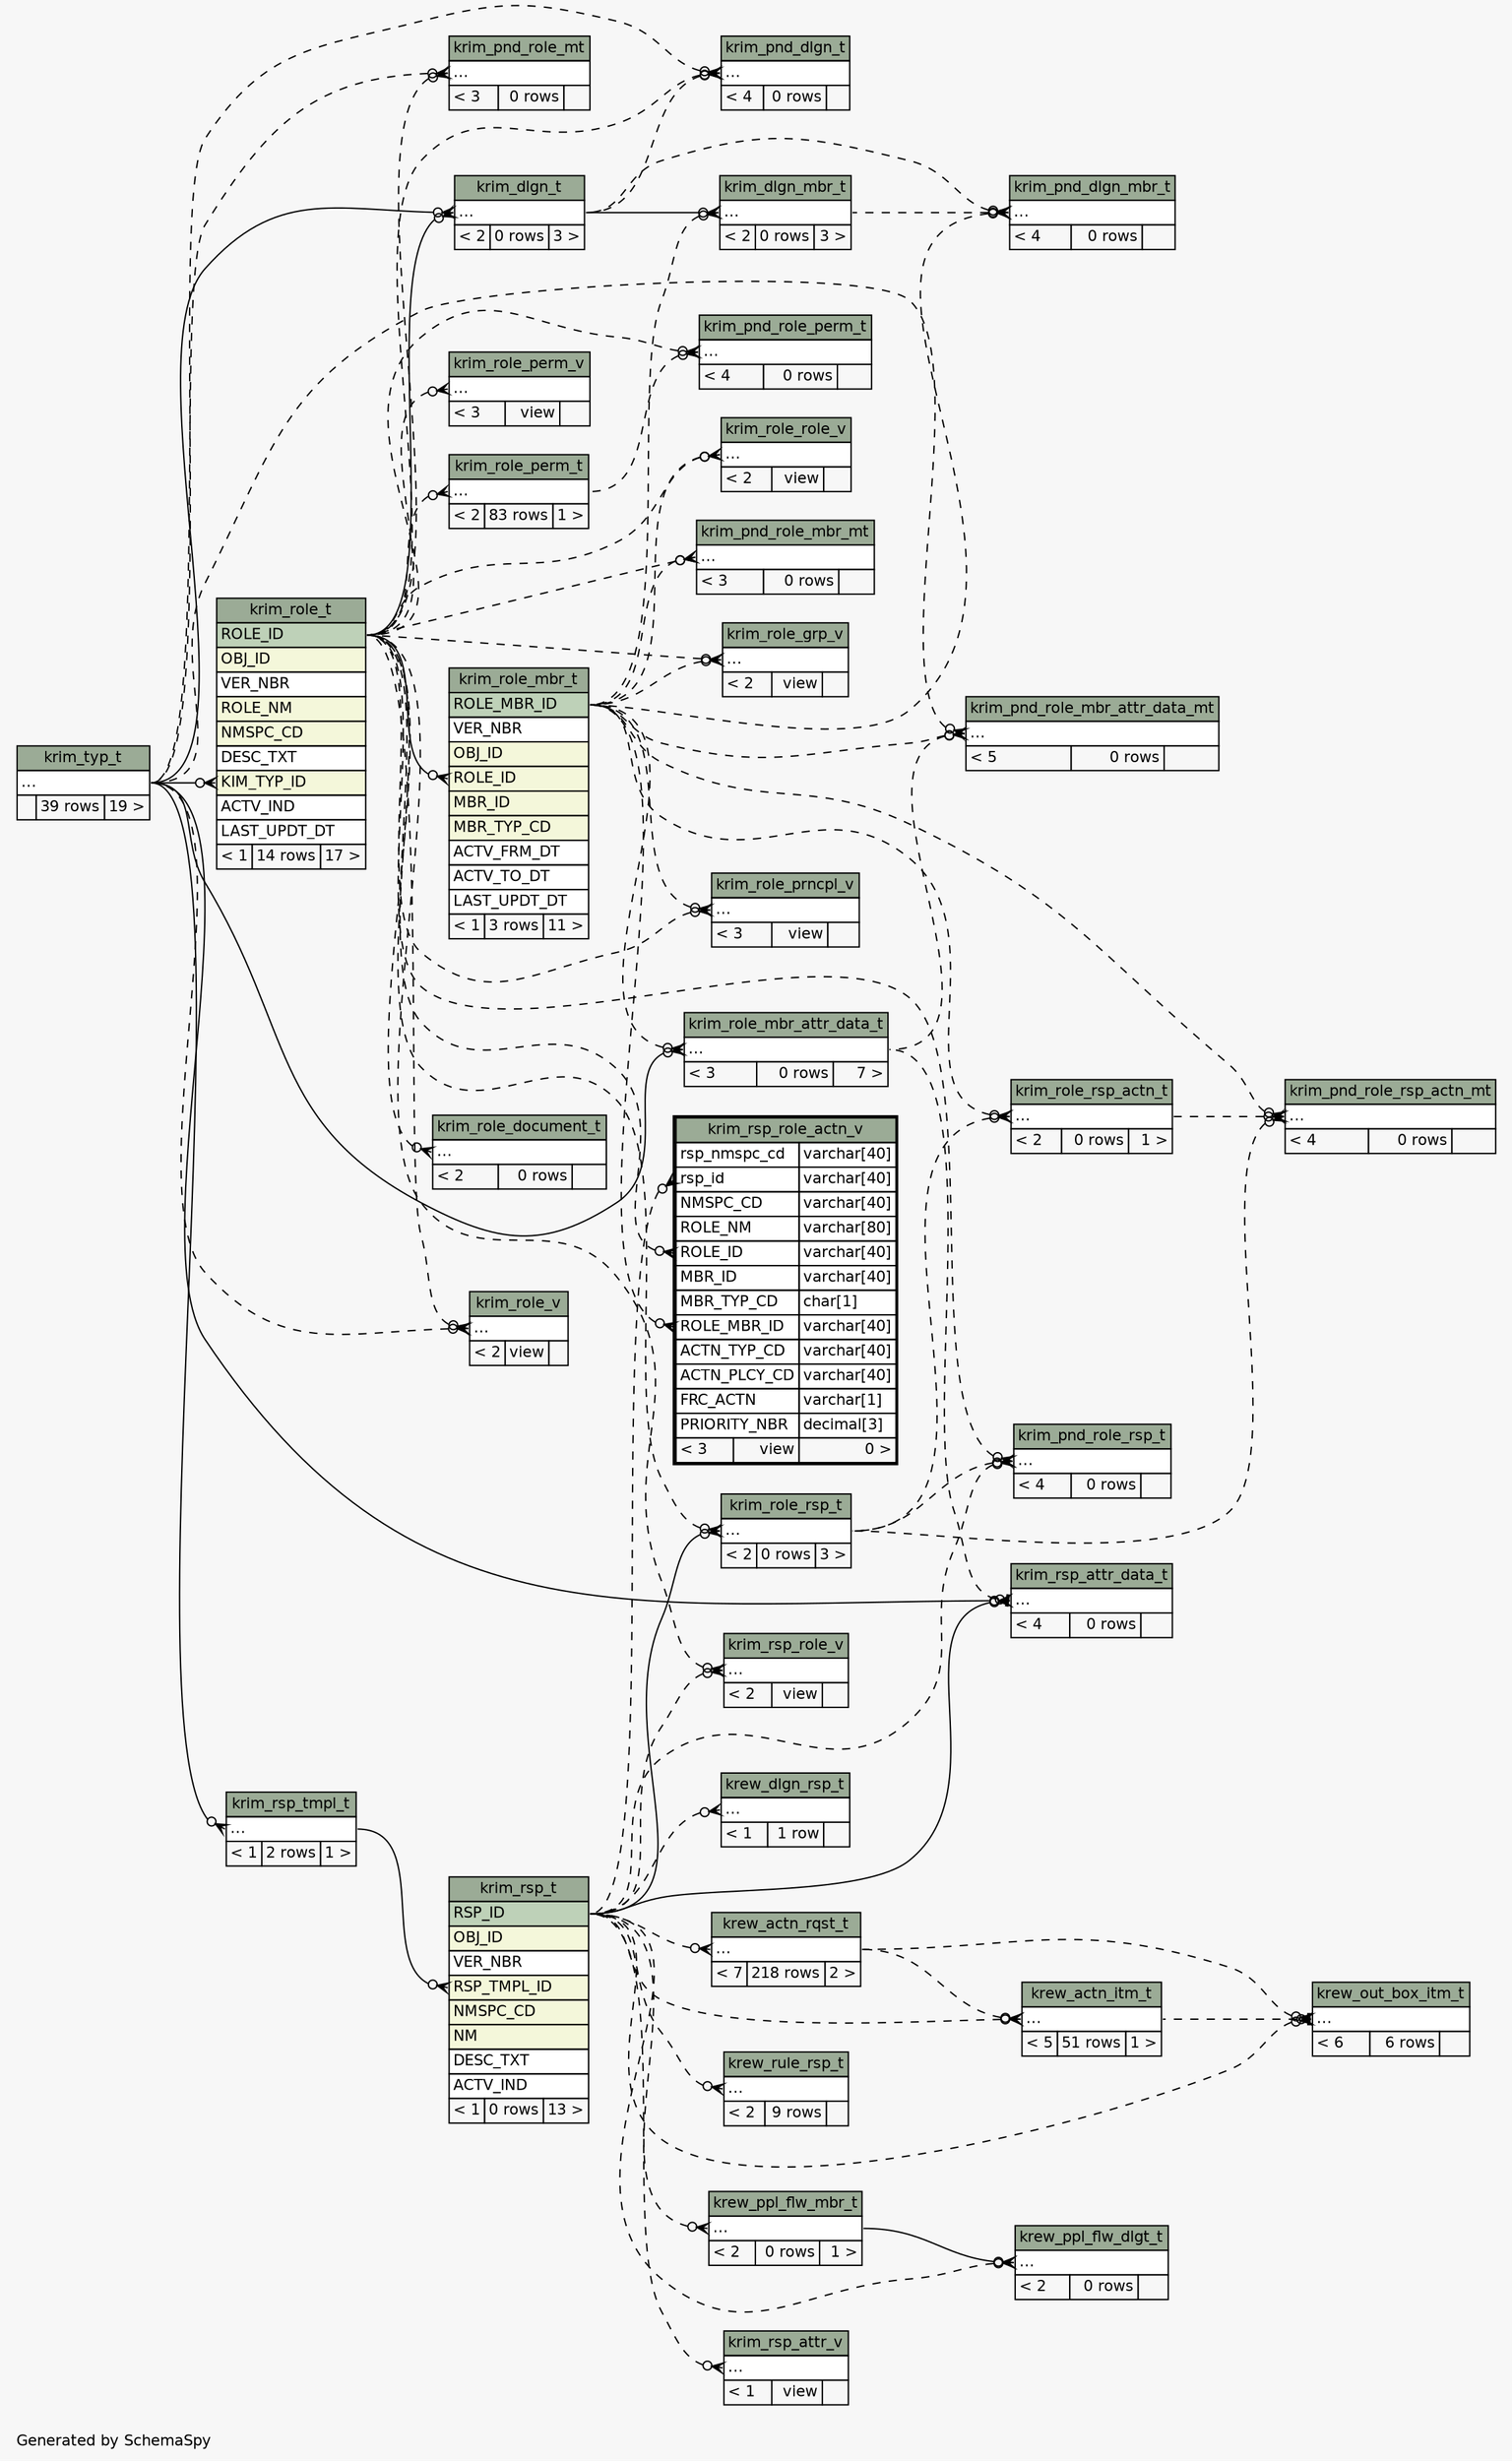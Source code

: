 // dot 2.28.0 on Mac OS X 10.7.2
// SchemaSpy rev 590
digraph "impliedTwoDegreesRelationshipsDiagram" {
  graph [
    rankdir="RL"
    bgcolor="#f7f7f7"
    label="\nGenerated by SchemaSpy"
    labeljust="l"
    nodesep="0.18"
    ranksep="0.46"
    fontname="Helvetica"
    fontsize="11"
  ];
  node [
    fontname="Helvetica"
    fontsize="11"
    shape="plaintext"
  ];
  edge [
    arrowsize="0.8"
  ];
  "krew_actn_itm_t":"elipses":w -> "krew_actn_rqst_t":"elipses":e [arrowhead=none dir=back arrowtail=crowodot style=dashed];
  "krew_actn_itm_t":"elipses":w -> "krim_rsp_t":"RSP_ID":e [arrowhead=none dir=back arrowtail=crowodot style=dashed];
  "krew_actn_rqst_t":"elipses":w -> "krim_rsp_t":"RSP_ID":e [arrowhead=none dir=back arrowtail=crowodot style=dashed];
  "krew_dlgn_rsp_t":"elipses":w -> "krim_rsp_t":"RSP_ID":e [arrowhead=none dir=back arrowtail=crowodot style=dashed];
  "krew_out_box_itm_t":"elipses":w -> "krew_actn_itm_t":"elipses":e [arrowhead=none dir=back arrowtail=teeodot style=dashed];
  "krew_out_box_itm_t":"elipses":w -> "krew_actn_rqst_t":"elipses":e [arrowhead=none dir=back arrowtail=crowodot style=dashed];
  "krew_out_box_itm_t":"elipses":w -> "krim_rsp_t":"RSP_ID":e [arrowhead=none dir=back arrowtail=crowodot style=dashed];
  "krew_ppl_flw_dlgt_t":"elipses":w -> "krew_ppl_flw_mbr_t":"elipses":e [arrowhead=none dir=back arrowtail=crowodot];
  "krew_ppl_flw_dlgt_t":"elipses":w -> "krim_rsp_t":"RSP_ID":e [arrowhead=none dir=back arrowtail=crowodot style=dashed];
  "krew_ppl_flw_mbr_t":"elipses":w -> "krim_rsp_t":"RSP_ID":e [arrowhead=none dir=back arrowtail=crowodot style=dashed];
  "krew_rule_rsp_t":"elipses":w -> "krim_rsp_t":"RSP_ID":e [arrowhead=none dir=back arrowtail=crowodot style=dashed];
  "krim_dlgn_mbr_t":"elipses":w -> "krim_dlgn_t":"elipses":e [arrowhead=none dir=back arrowtail=crowodot];
  "krim_dlgn_mbr_t":"elipses":w -> "krim_role_mbr_t":"ROLE_MBR_ID":e [arrowhead=none dir=back arrowtail=crowodot style=dashed];
  "krim_dlgn_t":"elipses":w -> "krim_typ_t":"elipses":e [arrowhead=none dir=back arrowtail=crowodot];
  "krim_dlgn_t":"elipses":w -> "krim_role_t":"ROLE_ID":e [arrowhead=none dir=back arrowtail=crowodot];
  "krim_pnd_dlgn_mbr_t":"elipses":w -> "krim_dlgn_t":"elipses":e [arrowhead=none dir=back arrowtail=crowodot style=dashed];
  "krim_pnd_dlgn_mbr_t":"elipses":w -> "krim_dlgn_mbr_t":"elipses":e [arrowhead=none dir=back arrowtail=crowodot style=dashed];
  "krim_pnd_dlgn_mbr_t":"elipses":w -> "krim_role_mbr_t":"ROLE_MBR_ID":e [arrowhead=none dir=back arrowtail=crowodot style=dashed];
  "krim_pnd_dlgn_t":"elipses":w -> "krim_dlgn_t":"elipses":e [arrowhead=none dir=back arrowtail=crowodot style=dashed];
  "krim_pnd_dlgn_t":"elipses":w -> "krim_typ_t":"elipses":e [arrowhead=none dir=back arrowtail=crowodot style=dashed];
  "krim_pnd_dlgn_t":"elipses":w -> "krim_role_t":"ROLE_ID":e [arrowhead=none dir=back arrowtail=crowodot style=dashed];
  "krim_pnd_role_mbr_attr_data_mt":"elipses":w -> "krim_role_mbr_attr_data_t":"elipses":e [arrowhead=none dir=back arrowtail=crowodot style=dashed];
  "krim_pnd_role_mbr_attr_data_mt":"elipses":w -> "krim_typ_t":"elipses":e [arrowhead=none dir=back arrowtail=crowodot style=dashed];
  "krim_pnd_role_mbr_attr_data_mt":"elipses":w -> "krim_role_mbr_t":"ROLE_MBR_ID":e [arrowhead=none dir=back arrowtail=crowodot style=dashed];
  "krim_pnd_role_mbr_mt":"elipses":w -> "krim_role_t":"ROLE_ID":e [arrowhead=none dir=back arrowtail=crowodot style=dashed];
  "krim_pnd_role_mbr_mt":"elipses":w -> "krim_role_mbr_t":"ROLE_MBR_ID":e [arrowhead=none dir=back arrowtail=crowodot style=dashed];
  "krim_pnd_role_mt":"elipses":w -> "krim_typ_t":"elipses":e [arrowhead=none dir=back arrowtail=crowodot style=dashed];
  "krim_pnd_role_mt":"elipses":w -> "krim_role_t":"ROLE_ID":e [arrowhead=none dir=back arrowtail=crowodot style=dashed];
  "krim_pnd_role_perm_t":"elipses":w -> "krim_role_t":"ROLE_ID":e [arrowhead=none dir=back arrowtail=crowodot style=dashed];
  "krim_pnd_role_perm_t":"elipses":w -> "krim_role_perm_t":"elipses":e [arrowhead=none dir=back arrowtail=crowodot style=dashed];
  "krim_pnd_role_rsp_actn_mt":"elipses":w -> "krim_role_mbr_t":"ROLE_MBR_ID":e [arrowhead=none dir=back arrowtail=crowodot style=dashed];
  "krim_pnd_role_rsp_actn_mt":"elipses":w -> "krim_role_rsp_actn_t":"elipses":e [arrowhead=none dir=back arrowtail=crowodot style=dashed];
  "krim_pnd_role_rsp_actn_mt":"elipses":w -> "krim_role_rsp_t":"elipses":e [arrowhead=none dir=back arrowtail=crowodot style=dashed];
  "krim_pnd_role_rsp_t":"elipses":w -> "krim_role_t":"ROLE_ID":e [arrowhead=none dir=back arrowtail=crowodot style=dashed];
  "krim_pnd_role_rsp_t":"elipses":w -> "krim_role_rsp_t":"elipses":e [arrowhead=none dir=back arrowtail=crowodot style=dashed];
  "krim_pnd_role_rsp_t":"elipses":w -> "krim_rsp_t":"RSP_ID":e [arrowhead=none dir=back arrowtail=crowodot style=dashed];
  "krim_role_document_t":"elipses":w -> "krim_role_t":"ROLE_ID":e [arrowhead=none dir=back arrowtail=crowodot style=dashed];
  "krim_role_grp_v":"elipses":w -> "krim_role_t":"ROLE_ID":e [arrowhead=none dir=back arrowtail=crowodot style=dashed];
  "krim_role_grp_v":"elipses":w -> "krim_role_mbr_t":"ROLE_MBR_ID":e [arrowhead=none dir=back arrowtail=crowodot style=dashed];
  "krim_role_mbr_attr_data_t":"elipses":w -> "krim_typ_t":"elipses":e [arrowhead=none dir=back arrowtail=crowodot];
  "krim_role_mbr_attr_data_t":"elipses":w -> "krim_role_mbr_t":"ROLE_MBR_ID":e [arrowhead=none dir=back arrowtail=crowodot style=dashed];
  "krim_role_mbr_t":"ROLE_ID":w -> "krim_role_t":"ROLE_ID":e [arrowhead=none dir=back arrowtail=crowodot];
  "krim_role_perm_t":"elipses":w -> "krim_role_t":"ROLE_ID":e [arrowhead=none dir=back arrowtail=crowodot style=dashed];
  "krim_role_perm_v":"elipses":w -> "krim_role_t":"ROLE_ID":e [arrowhead=none dir=back arrowtail=crowodot style=dashed];
  "krim_role_prncpl_v":"elipses":w -> "krim_role_t":"ROLE_ID":e [arrowhead=none dir=back arrowtail=crowodot style=dashed];
  "krim_role_prncpl_v":"elipses":w -> "krim_role_mbr_t":"ROLE_MBR_ID":e [arrowhead=none dir=back arrowtail=crowodot style=dashed];
  "krim_role_role_v":"elipses":w -> "krim_role_t":"ROLE_ID":e [arrowhead=none dir=back arrowtail=crowodot style=dashed];
  "krim_role_role_v":"elipses":w -> "krim_role_mbr_t":"ROLE_MBR_ID":e [arrowhead=none dir=back arrowtail=crowodot style=dashed];
  "krim_role_rsp_actn_t":"elipses":w -> "krim_role_mbr_t":"ROLE_MBR_ID":e [arrowhead=none dir=back arrowtail=crowodot style=dashed];
  "krim_role_rsp_actn_t":"elipses":w -> "krim_role_rsp_t":"elipses":e [arrowhead=none dir=back arrowtail=crowodot style=dashed];
  "krim_role_rsp_t":"elipses":w -> "krim_role_t":"ROLE_ID":e [arrowhead=none dir=back arrowtail=crowodot style=dashed];
  "krim_role_rsp_t":"elipses":w -> "krim_rsp_t":"RSP_ID":e [arrowhead=none dir=back arrowtail=crowodot];
  "krim_role_t":"KIM_TYP_ID":w -> "krim_typ_t":"elipses":e [arrowhead=none dir=back arrowtail=crowodot];
  "krim_role_v":"elipses":w -> "krim_typ_t":"elipses":e [arrowhead=none dir=back arrowtail=crowodot style=dashed];
  "krim_role_v":"elipses":w -> "krim_role_t":"ROLE_ID":e [arrowhead=none dir=back arrowtail=crowodot style=dashed];
  "krim_rsp_attr_data_t":"elipses":w -> "krim_role_mbr_attr_data_t":"elipses":e [arrowhead=none dir=back arrowtail=teeodot style=dashed];
  "krim_rsp_attr_data_t":"elipses":w -> "krim_typ_t":"elipses":e [arrowhead=none dir=back arrowtail=crowodot];
  "krim_rsp_attr_data_t":"elipses":w -> "krim_rsp_t":"RSP_ID":e [arrowhead=none dir=back arrowtail=crowodot];
  "krim_rsp_attr_v":"elipses":w -> "krim_rsp_t":"RSP_ID":e [arrowhead=none dir=back arrowtail=crowodot style=dashed];
  "krim_rsp_role_actn_v":"ROLE_ID":w -> "krim_role_t":"ROLE_ID":e [arrowhead=none dir=back arrowtail=crowodot style=dashed];
  "krim_rsp_role_actn_v":"ROLE_MBR_ID":w -> "krim_role_mbr_t":"ROLE_MBR_ID":e [arrowhead=none dir=back arrowtail=crowodot style=dashed];
  "krim_rsp_role_actn_v":"rsp_id":w -> "krim_rsp_t":"RSP_ID":e [arrowhead=none dir=back arrowtail=crowodot style=dashed];
  "krim_rsp_role_v":"elipses":w -> "krim_role_t":"ROLE_ID":e [arrowhead=none dir=back arrowtail=crowodot style=dashed];
  "krim_rsp_role_v":"elipses":w -> "krim_rsp_t":"RSP_ID":e [arrowhead=none dir=back arrowtail=crowodot style=dashed];
  "krim_rsp_t":"RSP_TMPL_ID":w -> "krim_rsp_tmpl_t":"elipses":e [arrowhead=none dir=back arrowtail=crowodot];
  "krim_rsp_tmpl_t":"elipses":w -> "krim_typ_t":"elipses":e [arrowhead=none dir=back arrowtail=crowodot];
  "krew_actn_itm_t" [
    label=<
    <TABLE BORDER="0" CELLBORDER="1" CELLSPACING="0" BGCOLOR="#ffffff">
      <TR><TD COLSPAN="3" BGCOLOR="#9bab96" ALIGN="CENTER">krew_actn_itm_t</TD></TR>
      <TR><TD PORT="elipses" COLSPAN="3" ALIGN="LEFT">...</TD></TR>
      <TR><TD ALIGN="LEFT" BGCOLOR="#f7f7f7">&lt; 5</TD><TD ALIGN="RIGHT" BGCOLOR="#f7f7f7">51 rows</TD><TD ALIGN="RIGHT" BGCOLOR="#f7f7f7">1 &gt;</TD></TR>
    </TABLE>>
    URL="krew_actn_itm_t.html"
    tooltip="krew_actn_itm_t"
  ];
  "krew_actn_rqst_t" [
    label=<
    <TABLE BORDER="0" CELLBORDER="1" CELLSPACING="0" BGCOLOR="#ffffff">
      <TR><TD COLSPAN="3" BGCOLOR="#9bab96" ALIGN="CENTER">krew_actn_rqst_t</TD></TR>
      <TR><TD PORT="elipses" COLSPAN="3" ALIGN="LEFT">...</TD></TR>
      <TR><TD ALIGN="LEFT" BGCOLOR="#f7f7f7">&lt; 7</TD><TD ALIGN="RIGHT" BGCOLOR="#f7f7f7">218 rows</TD><TD ALIGN="RIGHT" BGCOLOR="#f7f7f7">2 &gt;</TD></TR>
    </TABLE>>
    URL="krew_actn_rqst_t.html"
    tooltip="krew_actn_rqst_t"
  ];
  "krew_dlgn_rsp_t" [
    label=<
    <TABLE BORDER="0" CELLBORDER="1" CELLSPACING="0" BGCOLOR="#ffffff">
      <TR><TD COLSPAN="3" BGCOLOR="#9bab96" ALIGN="CENTER">krew_dlgn_rsp_t</TD></TR>
      <TR><TD PORT="elipses" COLSPAN="3" ALIGN="LEFT">...</TD></TR>
      <TR><TD ALIGN="LEFT" BGCOLOR="#f7f7f7">&lt; 1</TD><TD ALIGN="RIGHT" BGCOLOR="#f7f7f7">1 row</TD><TD ALIGN="RIGHT" BGCOLOR="#f7f7f7">  </TD></TR>
    </TABLE>>
    URL="krew_dlgn_rsp_t.html"
    tooltip="krew_dlgn_rsp_t"
  ];
  "krew_out_box_itm_t" [
    label=<
    <TABLE BORDER="0" CELLBORDER="1" CELLSPACING="0" BGCOLOR="#ffffff">
      <TR><TD COLSPAN="3" BGCOLOR="#9bab96" ALIGN="CENTER">krew_out_box_itm_t</TD></TR>
      <TR><TD PORT="elipses" COLSPAN="3" ALIGN="LEFT">...</TD></TR>
      <TR><TD ALIGN="LEFT" BGCOLOR="#f7f7f7">&lt; 6</TD><TD ALIGN="RIGHT" BGCOLOR="#f7f7f7">6 rows</TD><TD ALIGN="RIGHT" BGCOLOR="#f7f7f7">  </TD></TR>
    </TABLE>>
    URL="krew_out_box_itm_t.html"
    tooltip="krew_out_box_itm_t"
  ];
  "krew_ppl_flw_dlgt_t" [
    label=<
    <TABLE BORDER="0" CELLBORDER="1" CELLSPACING="0" BGCOLOR="#ffffff">
      <TR><TD COLSPAN="3" BGCOLOR="#9bab96" ALIGN="CENTER">krew_ppl_flw_dlgt_t</TD></TR>
      <TR><TD PORT="elipses" COLSPAN="3" ALIGN="LEFT">...</TD></TR>
      <TR><TD ALIGN="LEFT" BGCOLOR="#f7f7f7">&lt; 2</TD><TD ALIGN="RIGHT" BGCOLOR="#f7f7f7">0 rows</TD><TD ALIGN="RIGHT" BGCOLOR="#f7f7f7">  </TD></TR>
    </TABLE>>
    URL="krew_ppl_flw_dlgt_t.html"
    tooltip="krew_ppl_flw_dlgt_t"
  ];
  "krew_ppl_flw_mbr_t" [
    label=<
    <TABLE BORDER="0" CELLBORDER="1" CELLSPACING="0" BGCOLOR="#ffffff">
      <TR><TD COLSPAN="3" BGCOLOR="#9bab96" ALIGN="CENTER">krew_ppl_flw_mbr_t</TD></TR>
      <TR><TD PORT="elipses" COLSPAN="3" ALIGN="LEFT">...</TD></TR>
      <TR><TD ALIGN="LEFT" BGCOLOR="#f7f7f7">&lt; 2</TD><TD ALIGN="RIGHT" BGCOLOR="#f7f7f7">0 rows</TD><TD ALIGN="RIGHT" BGCOLOR="#f7f7f7">1 &gt;</TD></TR>
    </TABLE>>
    URL="krew_ppl_flw_mbr_t.html"
    tooltip="krew_ppl_flw_mbr_t"
  ];
  "krew_rule_rsp_t" [
    label=<
    <TABLE BORDER="0" CELLBORDER="1" CELLSPACING="0" BGCOLOR="#ffffff">
      <TR><TD COLSPAN="3" BGCOLOR="#9bab96" ALIGN="CENTER">krew_rule_rsp_t</TD></TR>
      <TR><TD PORT="elipses" COLSPAN="3" ALIGN="LEFT">...</TD></TR>
      <TR><TD ALIGN="LEFT" BGCOLOR="#f7f7f7">&lt; 2</TD><TD ALIGN="RIGHT" BGCOLOR="#f7f7f7">9 rows</TD><TD ALIGN="RIGHT" BGCOLOR="#f7f7f7">  </TD></TR>
    </TABLE>>
    URL="krew_rule_rsp_t.html"
    tooltip="krew_rule_rsp_t"
  ];
  "krim_dlgn_mbr_t" [
    label=<
    <TABLE BORDER="0" CELLBORDER="1" CELLSPACING="0" BGCOLOR="#ffffff">
      <TR><TD COLSPAN="3" BGCOLOR="#9bab96" ALIGN="CENTER">krim_dlgn_mbr_t</TD></TR>
      <TR><TD PORT="elipses" COLSPAN="3" ALIGN="LEFT">...</TD></TR>
      <TR><TD ALIGN="LEFT" BGCOLOR="#f7f7f7">&lt; 2</TD><TD ALIGN="RIGHT" BGCOLOR="#f7f7f7">0 rows</TD><TD ALIGN="RIGHT" BGCOLOR="#f7f7f7">3 &gt;</TD></TR>
    </TABLE>>
    URL="krim_dlgn_mbr_t.html"
    tooltip="krim_dlgn_mbr_t"
  ];
  "krim_dlgn_t" [
    label=<
    <TABLE BORDER="0" CELLBORDER="1" CELLSPACING="0" BGCOLOR="#ffffff">
      <TR><TD COLSPAN="3" BGCOLOR="#9bab96" ALIGN="CENTER">krim_dlgn_t</TD></TR>
      <TR><TD PORT="elipses" COLSPAN="3" ALIGN="LEFT">...</TD></TR>
      <TR><TD ALIGN="LEFT" BGCOLOR="#f7f7f7">&lt; 2</TD><TD ALIGN="RIGHT" BGCOLOR="#f7f7f7">0 rows</TD><TD ALIGN="RIGHT" BGCOLOR="#f7f7f7">3 &gt;</TD></TR>
    </TABLE>>
    URL="krim_dlgn_t.html"
    tooltip="krim_dlgn_t"
  ];
  "krim_pnd_dlgn_mbr_t" [
    label=<
    <TABLE BORDER="0" CELLBORDER="1" CELLSPACING="0" BGCOLOR="#ffffff">
      <TR><TD COLSPAN="3" BGCOLOR="#9bab96" ALIGN="CENTER">krim_pnd_dlgn_mbr_t</TD></TR>
      <TR><TD PORT="elipses" COLSPAN="3" ALIGN="LEFT">...</TD></TR>
      <TR><TD ALIGN="LEFT" BGCOLOR="#f7f7f7">&lt; 4</TD><TD ALIGN="RIGHT" BGCOLOR="#f7f7f7">0 rows</TD><TD ALIGN="RIGHT" BGCOLOR="#f7f7f7">  </TD></TR>
    </TABLE>>
    URL="krim_pnd_dlgn_mbr_t.html"
    tooltip="krim_pnd_dlgn_mbr_t"
  ];
  "krim_pnd_dlgn_t" [
    label=<
    <TABLE BORDER="0" CELLBORDER="1" CELLSPACING="0" BGCOLOR="#ffffff">
      <TR><TD COLSPAN="3" BGCOLOR="#9bab96" ALIGN="CENTER">krim_pnd_dlgn_t</TD></TR>
      <TR><TD PORT="elipses" COLSPAN="3" ALIGN="LEFT">...</TD></TR>
      <TR><TD ALIGN="LEFT" BGCOLOR="#f7f7f7">&lt; 4</TD><TD ALIGN="RIGHT" BGCOLOR="#f7f7f7">0 rows</TD><TD ALIGN="RIGHT" BGCOLOR="#f7f7f7">  </TD></TR>
    </TABLE>>
    URL="krim_pnd_dlgn_t.html"
    tooltip="krim_pnd_dlgn_t"
  ];
  "krim_pnd_role_mbr_attr_data_mt" [
    label=<
    <TABLE BORDER="0" CELLBORDER="1" CELLSPACING="0" BGCOLOR="#ffffff">
      <TR><TD COLSPAN="3" BGCOLOR="#9bab96" ALIGN="CENTER">krim_pnd_role_mbr_attr_data_mt</TD></TR>
      <TR><TD PORT="elipses" COLSPAN="3" ALIGN="LEFT">...</TD></TR>
      <TR><TD ALIGN="LEFT" BGCOLOR="#f7f7f7">&lt; 5</TD><TD ALIGN="RIGHT" BGCOLOR="#f7f7f7">0 rows</TD><TD ALIGN="RIGHT" BGCOLOR="#f7f7f7">  </TD></TR>
    </TABLE>>
    URL="krim_pnd_role_mbr_attr_data_mt.html"
    tooltip="krim_pnd_role_mbr_attr_data_mt"
  ];
  "krim_pnd_role_mbr_mt" [
    label=<
    <TABLE BORDER="0" CELLBORDER="1" CELLSPACING="0" BGCOLOR="#ffffff">
      <TR><TD COLSPAN="3" BGCOLOR="#9bab96" ALIGN="CENTER">krim_pnd_role_mbr_mt</TD></TR>
      <TR><TD PORT="elipses" COLSPAN="3" ALIGN="LEFT">...</TD></TR>
      <TR><TD ALIGN="LEFT" BGCOLOR="#f7f7f7">&lt; 3</TD><TD ALIGN="RIGHT" BGCOLOR="#f7f7f7">0 rows</TD><TD ALIGN="RIGHT" BGCOLOR="#f7f7f7">  </TD></TR>
    </TABLE>>
    URL="krim_pnd_role_mbr_mt.html"
    tooltip="krim_pnd_role_mbr_mt"
  ];
  "krim_pnd_role_mt" [
    label=<
    <TABLE BORDER="0" CELLBORDER="1" CELLSPACING="0" BGCOLOR="#ffffff">
      <TR><TD COLSPAN="3" BGCOLOR="#9bab96" ALIGN="CENTER">krim_pnd_role_mt</TD></TR>
      <TR><TD PORT="elipses" COLSPAN="3" ALIGN="LEFT">...</TD></TR>
      <TR><TD ALIGN="LEFT" BGCOLOR="#f7f7f7">&lt; 3</TD><TD ALIGN="RIGHT" BGCOLOR="#f7f7f7">0 rows</TD><TD ALIGN="RIGHT" BGCOLOR="#f7f7f7">  </TD></TR>
    </TABLE>>
    URL="krim_pnd_role_mt.html"
    tooltip="krim_pnd_role_mt"
  ];
  "krim_pnd_role_perm_t" [
    label=<
    <TABLE BORDER="0" CELLBORDER="1" CELLSPACING="0" BGCOLOR="#ffffff">
      <TR><TD COLSPAN="3" BGCOLOR="#9bab96" ALIGN="CENTER">krim_pnd_role_perm_t</TD></TR>
      <TR><TD PORT="elipses" COLSPAN="3" ALIGN="LEFT">...</TD></TR>
      <TR><TD ALIGN="LEFT" BGCOLOR="#f7f7f7">&lt; 4</TD><TD ALIGN="RIGHT" BGCOLOR="#f7f7f7">0 rows</TD><TD ALIGN="RIGHT" BGCOLOR="#f7f7f7">  </TD></TR>
    </TABLE>>
    URL="krim_pnd_role_perm_t.html"
    tooltip="krim_pnd_role_perm_t"
  ];
  "krim_pnd_role_rsp_actn_mt" [
    label=<
    <TABLE BORDER="0" CELLBORDER="1" CELLSPACING="0" BGCOLOR="#ffffff">
      <TR><TD COLSPAN="3" BGCOLOR="#9bab96" ALIGN="CENTER">krim_pnd_role_rsp_actn_mt</TD></TR>
      <TR><TD PORT="elipses" COLSPAN="3" ALIGN="LEFT">...</TD></TR>
      <TR><TD ALIGN="LEFT" BGCOLOR="#f7f7f7">&lt; 4</TD><TD ALIGN="RIGHT" BGCOLOR="#f7f7f7">0 rows</TD><TD ALIGN="RIGHT" BGCOLOR="#f7f7f7">  </TD></TR>
    </TABLE>>
    URL="krim_pnd_role_rsp_actn_mt.html"
    tooltip="krim_pnd_role_rsp_actn_mt"
  ];
  "krim_pnd_role_rsp_t" [
    label=<
    <TABLE BORDER="0" CELLBORDER="1" CELLSPACING="0" BGCOLOR="#ffffff">
      <TR><TD COLSPAN="3" BGCOLOR="#9bab96" ALIGN="CENTER">krim_pnd_role_rsp_t</TD></TR>
      <TR><TD PORT="elipses" COLSPAN="3" ALIGN="LEFT">...</TD></TR>
      <TR><TD ALIGN="LEFT" BGCOLOR="#f7f7f7">&lt; 4</TD><TD ALIGN="RIGHT" BGCOLOR="#f7f7f7">0 rows</TD><TD ALIGN="RIGHT" BGCOLOR="#f7f7f7">  </TD></TR>
    </TABLE>>
    URL="krim_pnd_role_rsp_t.html"
    tooltip="krim_pnd_role_rsp_t"
  ];
  "krim_role_document_t" [
    label=<
    <TABLE BORDER="0" CELLBORDER="1" CELLSPACING="0" BGCOLOR="#ffffff">
      <TR><TD COLSPAN="3" BGCOLOR="#9bab96" ALIGN="CENTER">krim_role_document_t</TD></TR>
      <TR><TD PORT="elipses" COLSPAN="3" ALIGN="LEFT">...</TD></TR>
      <TR><TD ALIGN="LEFT" BGCOLOR="#f7f7f7">&lt; 2</TD><TD ALIGN="RIGHT" BGCOLOR="#f7f7f7">0 rows</TD><TD ALIGN="RIGHT" BGCOLOR="#f7f7f7">  </TD></TR>
    </TABLE>>
    URL="krim_role_document_t.html"
    tooltip="krim_role_document_t"
  ];
  "krim_role_grp_v" [
    label=<
    <TABLE BORDER="0" CELLBORDER="1" CELLSPACING="0" BGCOLOR="#ffffff">
      <TR><TD COLSPAN="3" BGCOLOR="#9bab96" ALIGN="CENTER">krim_role_grp_v</TD></TR>
      <TR><TD PORT="elipses" COLSPAN="3" ALIGN="LEFT">...</TD></TR>
      <TR><TD ALIGN="LEFT" BGCOLOR="#f7f7f7">&lt; 2</TD><TD ALIGN="RIGHT" BGCOLOR="#f7f7f7">view</TD><TD ALIGN="RIGHT" BGCOLOR="#f7f7f7">  </TD></TR>
    </TABLE>>
    URL="krim_role_grp_v.html"
    tooltip="krim_role_grp_v"
  ];
  "krim_role_mbr_attr_data_t" [
    label=<
    <TABLE BORDER="0" CELLBORDER="1" CELLSPACING="0" BGCOLOR="#ffffff">
      <TR><TD COLSPAN="3" BGCOLOR="#9bab96" ALIGN="CENTER">krim_role_mbr_attr_data_t</TD></TR>
      <TR><TD PORT="elipses" COLSPAN="3" ALIGN="LEFT">...</TD></TR>
      <TR><TD ALIGN="LEFT" BGCOLOR="#f7f7f7">&lt; 3</TD><TD ALIGN="RIGHT" BGCOLOR="#f7f7f7">0 rows</TD><TD ALIGN="RIGHT" BGCOLOR="#f7f7f7">7 &gt;</TD></TR>
    </TABLE>>
    URL="krim_role_mbr_attr_data_t.html"
    tooltip="krim_role_mbr_attr_data_t"
  ];
  "krim_role_mbr_t" [
    label=<
    <TABLE BORDER="0" CELLBORDER="1" CELLSPACING="0" BGCOLOR="#ffffff">
      <TR><TD COLSPAN="3" BGCOLOR="#9bab96" ALIGN="CENTER">krim_role_mbr_t</TD></TR>
      <TR><TD PORT="ROLE_MBR_ID" COLSPAN="3" BGCOLOR="#bed1b8" ALIGN="LEFT">ROLE_MBR_ID</TD></TR>
      <TR><TD PORT="VER_NBR" COLSPAN="3" ALIGN="LEFT">VER_NBR</TD></TR>
      <TR><TD PORT="OBJ_ID" COLSPAN="3" BGCOLOR="#f4f7da" ALIGN="LEFT">OBJ_ID</TD></TR>
      <TR><TD PORT="ROLE_ID" COLSPAN="3" BGCOLOR="#f4f7da" ALIGN="LEFT">ROLE_ID</TD></TR>
      <TR><TD PORT="MBR_ID" COLSPAN="3" BGCOLOR="#f4f7da" ALIGN="LEFT">MBR_ID</TD></TR>
      <TR><TD PORT="MBR_TYP_CD" COLSPAN="3" BGCOLOR="#f4f7da" ALIGN="LEFT">MBR_TYP_CD</TD></TR>
      <TR><TD PORT="ACTV_FRM_DT" COLSPAN="3" ALIGN="LEFT">ACTV_FRM_DT</TD></TR>
      <TR><TD PORT="ACTV_TO_DT" COLSPAN="3" ALIGN="LEFT">ACTV_TO_DT</TD></TR>
      <TR><TD PORT="LAST_UPDT_DT" COLSPAN="3" ALIGN="LEFT">LAST_UPDT_DT</TD></TR>
      <TR><TD ALIGN="LEFT" BGCOLOR="#f7f7f7">&lt; 1</TD><TD ALIGN="RIGHT" BGCOLOR="#f7f7f7">3 rows</TD><TD ALIGN="RIGHT" BGCOLOR="#f7f7f7">11 &gt;</TD></TR>
    </TABLE>>
    URL="krim_role_mbr_t.html"
    tooltip="krim_role_mbr_t"
  ];
  "krim_role_perm_t" [
    label=<
    <TABLE BORDER="0" CELLBORDER="1" CELLSPACING="0" BGCOLOR="#ffffff">
      <TR><TD COLSPAN="3" BGCOLOR="#9bab96" ALIGN="CENTER">krim_role_perm_t</TD></TR>
      <TR><TD PORT="elipses" COLSPAN="3" ALIGN="LEFT">...</TD></TR>
      <TR><TD ALIGN="LEFT" BGCOLOR="#f7f7f7">&lt; 2</TD><TD ALIGN="RIGHT" BGCOLOR="#f7f7f7">83 rows</TD><TD ALIGN="RIGHT" BGCOLOR="#f7f7f7">1 &gt;</TD></TR>
    </TABLE>>
    URL="krim_role_perm_t.html"
    tooltip="krim_role_perm_t"
  ];
  "krim_role_perm_v" [
    label=<
    <TABLE BORDER="0" CELLBORDER="1" CELLSPACING="0" BGCOLOR="#ffffff">
      <TR><TD COLSPAN="3" BGCOLOR="#9bab96" ALIGN="CENTER">krim_role_perm_v</TD></TR>
      <TR><TD PORT="elipses" COLSPAN="3" ALIGN="LEFT">...</TD></TR>
      <TR><TD ALIGN="LEFT" BGCOLOR="#f7f7f7">&lt; 3</TD><TD ALIGN="RIGHT" BGCOLOR="#f7f7f7">view</TD><TD ALIGN="RIGHT" BGCOLOR="#f7f7f7">  </TD></TR>
    </TABLE>>
    URL="krim_role_perm_v.html"
    tooltip="krim_role_perm_v"
  ];
  "krim_role_prncpl_v" [
    label=<
    <TABLE BORDER="0" CELLBORDER="1" CELLSPACING="0" BGCOLOR="#ffffff">
      <TR><TD COLSPAN="3" BGCOLOR="#9bab96" ALIGN="CENTER">krim_role_prncpl_v</TD></TR>
      <TR><TD PORT="elipses" COLSPAN="3" ALIGN="LEFT">...</TD></TR>
      <TR><TD ALIGN="LEFT" BGCOLOR="#f7f7f7">&lt; 3</TD><TD ALIGN="RIGHT" BGCOLOR="#f7f7f7">view</TD><TD ALIGN="RIGHT" BGCOLOR="#f7f7f7">  </TD></TR>
    </TABLE>>
    URL="krim_role_prncpl_v.html"
    tooltip="krim_role_prncpl_v"
  ];
  "krim_role_role_v" [
    label=<
    <TABLE BORDER="0" CELLBORDER="1" CELLSPACING="0" BGCOLOR="#ffffff">
      <TR><TD COLSPAN="3" BGCOLOR="#9bab96" ALIGN="CENTER">krim_role_role_v</TD></TR>
      <TR><TD PORT="elipses" COLSPAN="3" ALIGN="LEFT">...</TD></TR>
      <TR><TD ALIGN="LEFT" BGCOLOR="#f7f7f7">&lt; 2</TD><TD ALIGN="RIGHT" BGCOLOR="#f7f7f7">view</TD><TD ALIGN="RIGHT" BGCOLOR="#f7f7f7">  </TD></TR>
    </TABLE>>
    URL="krim_role_role_v.html"
    tooltip="krim_role_role_v"
  ];
  "krim_role_rsp_actn_t" [
    label=<
    <TABLE BORDER="0" CELLBORDER="1" CELLSPACING="0" BGCOLOR="#ffffff">
      <TR><TD COLSPAN="3" BGCOLOR="#9bab96" ALIGN="CENTER">krim_role_rsp_actn_t</TD></TR>
      <TR><TD PORT="elipses" COLSPAN="3" ALIGN="LEFT">...</TD></TR>
      <TR><TD ALIGN="LEFT" BGCOLOR="#f7f7f7">&lt; 2</TD><TD ALIGN="RIGHT" BGCOLOR="#f7f7f7">0 rows</TD><TD ALIGN="RIGHT" BGCOLOR="#f7f7f7">1 &gt;</TD></TR>
    </TABLE>>
    URL="krim_role_rsp_actn_t.html"
    tooltip="krim_role_rsp_actn_t"
  ];
  "krim_role_rsp_t" [
    label=<
    <TABLE BORDER="0" CELLBORDER="1" CELLSPACING="0" BGCOLOR="#ffffff">
      <TR><TD COLSPAN="3" BGCOLOR="#9bab96" ALIGN="CENTER">krim_role_rsp_t</TD></TR>
      <TR><TD PORT="elipses" COLSPAN="3" ALIGN="LEFT">...</TD></TR>
      <TR><TD ALIGN="LEFT" BGCOLOR="#f7f7f7">&lt; 2</TD><TD ALIGN="RIGHT" BGCOLOR="#f7f7f7">0 rows</TD><TD ALIGN="RIGHT" BGCOLOR="#f7f7f7">3 &gt;</TD></TR>
    </TABLE>>
    URL="krim_role_rsp_t.html"
    tooltip="krim_role_rsp_t"
  ];
  "krim_role_t" [
    label=<
    <TABLE BORDER="0" CELLBORDER="1" CELLSPACING="0" BGCOLOR="#ffffff">
      <TR><TD COLSPAN="3" BGCOLOR="#9bab96" ALIGN="CENTER">krim_role_t</TD></TR>
      <TR><TD PORT="ROLE_ID" COLSPAN="3" BGCOLOR="#bed1b8" ALIGN="LEFT">ROLE_ID</TD></TR>
      <TR><TD PORT="OBJ_ID" COLSPAN="3" BGCOLOR="#f4f7da" ALIGN="LEFT">OBJ_ID</TD></TR>
      <TR><TD PORT="VER_NBR" COLSPAN="3" ALIGN="LEFT">VER_NBR</TD></TR>
      <TR><TD PORT="ROLE_NM" COLSPAN="3" BGCOLOR="#f4f7da" ALIGN="LEFT">ROLE_NM</TD></TR>
      <TR><TD PORT="NMSPC_CD" COLSPAN="3" BGCOLOR="#f4f7da" ALIGN="LEFT">NMSPC_CD</TD></TR>
      <TR><TD PORT="DESC_TXT" COLSPAN="3" ALIGN="LEFT">DESC_TXT</TD></TR>
      <TR><TD PORT="KIM_TYP_ID" COLSPAN="3" BGCOLOR="#f4f7da" ALIGN="LEFT">KIM_TYP_ID</TD></TR>
      <TR><TD PORT="ACTV_IND" COLSPAN="3" ALIGN="LEFT">ACTV_IND</TD></TR>
      <TR><TD PORT="LAST_UPDT_DT" COLSPAN="3" ALIGN="LEFT">LAST_UPDT_DT</TD></TR>
      <TR><TD ALIGN="LEFT" BGCOLOR="#f7f7f7">&lt; 1</TD><TD ALIGN="RIGHT" BGCOLOR="#f7f7f7">14 rows</TD><TD ALIGN="RIGHT" BGCOLOR="#f7f7f7">17 &gt;</TD></TR>
    </TABLE>>
    URL="krim_role_t.html"
    tooltip="krim_role_t"
  ];
  "krim_role_v" [
    label=<
    <TABLE BORDER="0" CELLBORDER="1" CELLSPACING="0" BGCOLOR="#ffffff">
      <TR><TD COLSPAN="3" BGCOLOR="#9bab96" ALIGN="CENTER">krim_role_v</TD></TR>
      <TR><TD PORT="elipses" COLSPAN="3" ALIGN="LEFT">...</TD></TR>
      <TR><TD ALIGN="LEFT" BGCOLOR="#f7f7f7">&lt; 2</TD><TD ALIGN="RIGHT" BGCOLOR="#f7f7f7">view</TD><TD ALIGN="RIGHT" BGCOLOR="#f7f7f7">  </TD></TR>
    </TABLE>>
    URL="krim_role_v.html"
    tooltip="krim_role_v"
  ];
  "krim_rsp_attr_data_t" [
    label=<
    <TABLE BORDER="0" CELLBORDER="1" CELLSPACING="0" BGCOLOR="#ffffff">
      <TR><TD COLSPAN="3" BGCOLOR="#9bab96" ALIGN="CENTER">krim_rsp_attr_data_t</TD></TR>
      <TR><TD PORT="elipses" COLSPAN="3" ALIGN="LEFT">...</TD></TR>
      <TR><TD ALIGN="LEFT" BGCOLOR="#f7f7f7">&lt; 4</TD><TD ALIGN="RIGHT" BGCOLOR="#f7f7f7">0 rows</TD><TD ALIGN="RIGHT" BGCOLOR="#f7f7f7">  </TD></TR>
    </TABLE>>
    URL="krim_rsp_attr_data_t.html"
    tooltip="krim_rsp_attr_data_t"
  ];
  "krim_rsp_attr_v" [
    label=<
    <TABLE BORDER="0" CELLBORDER="1" CELLSPACING="0" BGCOLOR="#ffffff">
      <TR><TD COLSPAN="3" BGCOLOR="#9bab96" ALIGN="CENTER">krim_rsp_attr_v</TD></TR>
      <TR><TD PORT="elipses" COLSPAN="3" ALIGN="LEFT">...</TD></TR>
      <TR><TD ALIGN="LEFT" BGCOLOR="#f7f7f7">&lt; 1</TD><TD ALIGN="RIGHT" BGCOLOR="#f7f7f7">view</TD><TD ALIGN="RIGHT" BGCOLOR="#f7f7f7">  </TD></TR>
    </TABLE>>
    URL="krim_rsp_attr_v.html"
    tooltip="krim_rsp_attr_v"
  ];
  "krim_rsp_role_actn_v" [
    label=<
    <TABLE BORDER="2" CELLBORDER="1" CELLSPACING="0" BGCOLOR="#ffffff">
      <TR><TD COLSPAN="3" BGCOLOR="#9bab96" ALIGN="CENTER">krim_rsp_role_actn_v</TD></TR>
      <TR><TD PORT="rsp_nmspc_cd" COLSPAN="2" ALIGN="LEFT">rsp_nmspc_cd</TD><TD PORT="rsp_nmspc_cd.type" ALIGN="LEFT">varchar[40]</TD></TR>
      <TR><TD PORT="rsp_id" COLSPAN="2" ALIGN="LEFT">rsp_id</TD><TD PORT="rsp_id.type" ALIGN="LEFT">varchar[40]</TD></TR>
      <TR><TD PORT="NMSPC_CD" COLSPAN="2" ALIGN="LEFT">NMSPC_CD</TD><TD PORT="NMSPC_CD.type" ALIGN="LEFT">varchar[40]</TD></TR>
      <TR><TD PORT="ROLE_NM" COLSPAN="2" ALIGN="LEFT">ROLE_NM</TD><TD PORT="ROLE_NM.type" ALIGN="LEFT">varchar[80]</TD></TR>
      <TR><TD PORT="ROLE_ID" COLSPAN="2" ALIGN="LEFT">ROLE_ID</TD><TD PORT="ROLE_ID.type" ALIGN="LEFT">varchar[40]</TD></TR>
      <TR><TD PORT="MBR_ID" COLSPAN="2" ALIGN="LEFT">MBR_ID</TD><TD PORT="MBR_ID.type" ALIGN="LEFT">varchar[40]</TD></TR>
      <TR><TD PORT="MBR_TYP_CD" COLSPAN="2" ALIGN="LEFT">MBR_TYP_CD</TD><TD PORT="MBR_TYP_CD.type" ALIGN="LEFT">char[1]</TD></TR>
      <TR><TD PORT="ROLE_MBR_ID" COLSPAN="2" ALIGN="LEFT">ROLE_MBR_ID</TD><TD PORT="ROLE_MBR_ID.type" ALIGN="LEFT">varchar[40]</TD></TR>
      <TR><TD PORT="ACTN_TYP_CD" COLSPAN="2" ALIGN="LEFT">ACTN_TYP_CD</TD><TD PORT="ACTN_TYP_CD.type" ALIGN="LEFT">varchar[40]</TD></TR>
      <TR><TD PORT="ACTN_PLCY_CD" COLSPAN="2" ALIGN="LEFT">ACTN_PLCY_CD</TD><TD PORT="ACTN_PLCY_CD.type" ALIGN="LEFT">varchar[40]</TD></TR>
      <TR><TD PORT="FRC_ACTN" COLSPAN="2" ALIGN="LEFT">FRC_ACTN</TD><TD PORT="FRC_ACTN.type" ALIGN="LEFT">varchar[1]</TD></TR>
      <TR><TD PORT="PRIORITY_NBR" COLSPAN="2" ALIGN="LEFT">PRIORITY_NBR</TD><TD PORT="PRIORITY_NBR.type" ALIGN="LEFT">decimal[3]</TD></TR>
      <TR><TD ALIGN="LEFT" BGCOLOR="#f7f7f7">&lt; 3</TD><TD ALIGN="RIGHT" BGCOLOR="#f7f7f7">view</TD><TD ALIGN="RIGHT" BGCOLOR="#f7f7f7">0 &gt;</TD></TR>
    </TABLE>>
    URL="krim_rsp_role_actn_v.html"
    tooltip="krim_rsp_role_actn_v"
  ];
  "krim_rsp_role_v" [
    label=<
    <TABLE BORDER="0" CELLBORDER="1" CELLSPACING="0" BGCOLOR="#ffffff">
      <TR><TD COLSPAN="3" BGCOLOR="#9bab96" ALIGN="CENTER">krim_rsp_role_v</TD></TR>
      <TR><TD PORT="elipses" COLSPAN="3" ALIGN="LEFT">...</TD></TR>
      <TR><TD ALIGN="LEFT" BGCOLOR="#f7f7f7">&lt; 2</TD><TD ALIGN="RIGHT" BGCOLOR="#f7f7f7">view</TD><TD ALIGN="RIGHT" BGCOLOR="#f7f7f7">  </TD></TR>
    </TABLE>>
    URL="krim_rsp_role_v.html"
    tooltip="krim_rsp_role_v"
  ];
  "krim_rsp_t" [
    label=<
    <TABLE BORDER="0" CELLBORDER="1" CELLSPACING="0" BGCOLOR="#ffffff">
      <TR><TD COLSPAN="3" BGCOLOR="#9bab96" ALIGN="CENTER">krim_rsp_t</TD></TR>
      <TR><TD PORT="RSP_ID" COLSPAN="3" BGCOLOR="#bed1b8" ALIGN="LEFT">RSP_ID</TD></TR>
      <TR><TD PORT="OBJ_ID" COLSPAN="3" BGCOLOR="#f4f7da" ALIGN="LEFT">OBJ_ID</TD></TR>
      <TR><TD PORT="VER_NBR" COLSPAN="3" ALIGN="LEFT">VER_NBR</TD></TR>
      <TR><TD PORT="RSP_TMPL_ID" COLSPAN="3" BGCOLOR="#f4f7da" ALIGN="LEFT">RSP_TMPL_ID</TD></TR>
      <TR><TD PORT="NMSPC_CD" COLSPAN="3" BGCOLOR="#f4f7da" ALIGN="LEFT">NMSPC_CD</TD></TR>
      <TR><TD PORT="NM" COLSPAN="3" BGCOLOR="#f4f7da" ALIGN="LEFT">NM</TD></TR>
      <TR><TD PORT="DESC_TXT" COLSPAN="3" ALIGN="LEFT">DESC_TXT</TD></TR>
      <TR><TD PORT="ACTV_IND" COLSPAN="3" ALIGN="LEFT">ACTV_IND</TD></TR>
      <TR><TD ALIGN="LEFT" BGCOLOR="#f7f7f7">&lt; 1</TD><TD ALIGN="RIGHT" BGCOLOR="#f7f7f7">0 rows</TD><TD ALIGN="RIGHT" BGCOLOR="#f7f7f7">13 &gt;</TD></TR>
    </TABLE>>
    URL="krim_rsp_t.html"
    tooltip="krim_rsp_t"
  ];
  "krim_rsp_tmpl_t" [
    label=<
    <TABLE BORDER="0" CELLBORDER="1" CELLSPACING="0" BGCOLOR="#ffffff">
      <TR><TD COLSPAN="3" BGCOLOR="#9bab96" ALIGN="CENTER">krim_rsp_tmpl_t</TD></TR>
      <TR><TD PORT="elipses" COLSPAN="3" ALIGN="LEFT">...</TD></TR>
      <TR><TD ALIGN="LEFT" BGCOLOR="#f7f7f7">&lt; 1</TD><TD ALIGN="RIGHT" BGCOLOR="#f7f7f7">2 rows</TD><TD ALIGN="RIGHT" BGCOLOR="#f7f7f7">1 &gt;</TD></TR>
    </TABLE>>
    URL="krim_rsp_tmpl_t.html"
    tooltip="krim_rsp_tmpl_t"
  ];
  "krim_typ_t" [
    label=<
    <TABLE BORDER="0" CELLBORDER="1" CELLSPACING="0" BGCOLOR="#ffffff">
      <TR><TD COLSPAN="3" BGCOLOR="#9bab96" ALIGN="CENTER">krim_typ_t</TD></TR>
      <TR><TD PORT="elipses" COLSPAN="3" ALIGN="LEFT">...</TD></TR>
      <TR><TD ALIGN="LEFT" BGCOLOR="#f7f7f7">  </TD><TD ALIGN="RIGHT" BGCOLOR="#f7f7f7">39 rows</TD><TD ALIGN="RIGHT" BGCOLOR="#f7f7f7">19 &gt;</TD></TR>
    </TABLE>>
    URL="krim_typ_t.html"
    tooltip="krim_typ_t"
  ];
}
